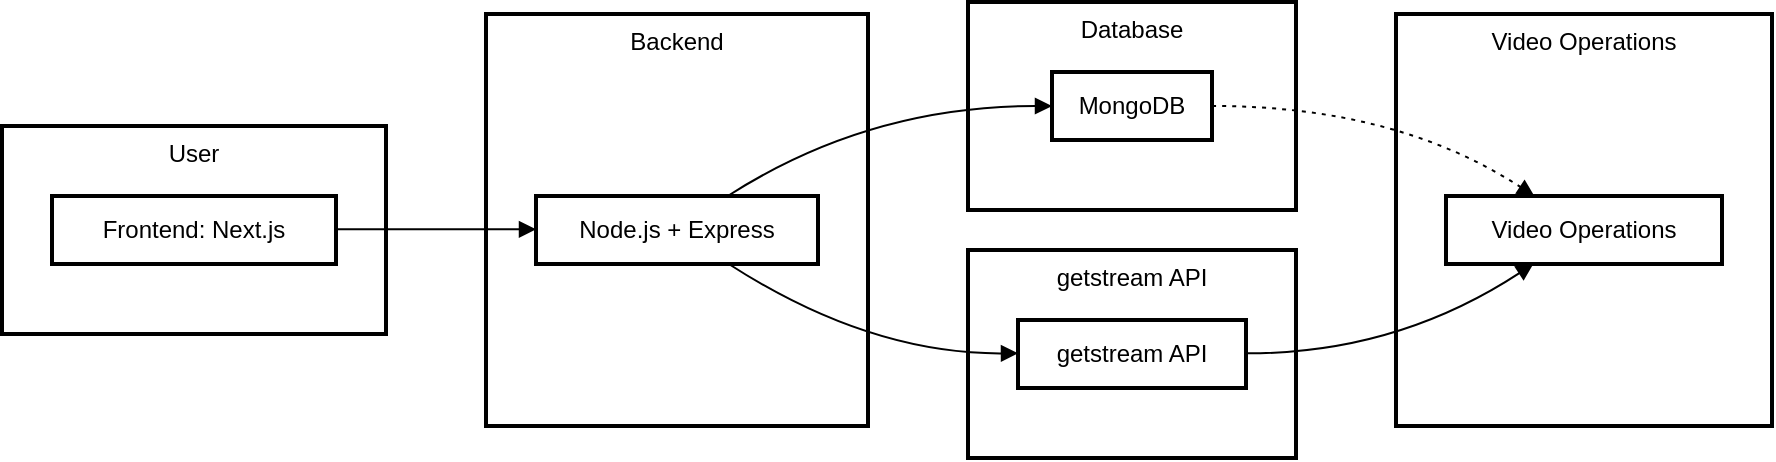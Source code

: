 <mxfile version="24.5.3" type="github">
  <diagram name="Page-1" id="92S_KzczbCEdf1gsdTc2">
    <mxGraphModel>
      <root>
        <mxCell id="0" />
        <mxCell id="1" parent="0" />
        <mxCell id="2" value="Video Operations" style="whiteSpace=wrap;strokeWidth=2;verticalAlign=top;" vertex="1" parent="1">
          <mxGeometry x="697" y="6" width="188" height="206" as="geometry" />
        </mxCell>
        <mxCell id="3" value="Video Operations" style="whiteSpace=wrap;strokeWidth=2;" vertex="1" parent="1">
          <mxGeometry x="722" y="97" width="138" height="34" as="geometry" />
        </mxCell>
        <mxCell id="4" value="getstream API" style="whiteSpace=wrap;strokeWidth=2;verticalAlign=top;" vertex="1" parent="1">
          <mxGeometry x="483" y="124" width="164" height="104" as="geometry" />
        </mxCell>
        <mxCell id="5" value="getstream API" style="whiteSpace=wrap;strokeWidth=2;" vertex="1" parent="1">
          <mxGeometry x="508" y="159" width="114" height="34" as="geometry" />
        </mxCell>
        <mxCell id="6" value="Database" style="whiteSpace=wrap;strokeWidth=2;verticalAlign=top;" vertex="1" parent="1">
          <mxGeometry x="483" width="164" height="104" as="geometry" />
        </mxCell>
        <mxCell id="7" value="MongoDB" style="whiteSpace=wrap;strokeWidth=2;" vertex="1" parent="1">
          <mxGeometry x="525" y="35" width="80" height="34" as="geometry" />
        </mxCell>
        <mxCell id="8" value="Backend" style="whiteSpace=wrap;strokeWidth=2;verticalAlign=top;" vertex="1" parent="1">
          <mxGeometry x="242" y="6" width="191" height="206" as="geometry" />
        </mxCell>
        <mxCell id="9" value="Node.js + Express" style="whiteSpace=wrap;strokeWidth=2;" vertex="1" parent="1">
          <mxGeometry x="267" y="97" width="141" height="34" as="geometry" />
        </mxCell>
        <mxCell id="10" value="User" style="whiteSpace=wrap;strokeWidth=2;verticalAlign=top;" vertex="1" parent="1">
          <mxGeometry y="62" width="192" height="104" as="geometry" />
        </mxCell>
        <mxCell id="11" value="Frontend: Next.js" style="whiteSpace=wrap;strokeWidth=2;" vertex="1" parent="1">
          <mxGeometry x="25" y="97" width="142" height="34" as="geometry" />
        </mxCell>
        <mxCell id="12" value="" style="curved=1;startArrow=none;endArrow=block;exitX=1;exitY=0.49;entryX=0;entryY=0.49;" edge="1" parent="1" source="11" target="9">
          <mxGeometry relative="1" as="geometry">
            <Array as="points" />
          </mxGeometry>
        </mxCell>
        <mxCell id="13" value="" style="curved=1;startArrow=none;endArrow=block;exitX=0.68;exitY=0;entryX=0;entryY=0.5;" edge="1" parent="1" source="9" target="7">
          <mxGeometry relative="1" as="geometry">
            <Array as="points">
              <mxPoint x="433" y="52" />
            </Array>
          </mxGeometry>
        </mxCell>
        <mxCell id="14" value="" style="curved=1;startArrow=none;endArrow=block;exitX=0.68;exitY=0.99;entryX=0;entryY=0.49;" edge="1" parent="1" source="9" target="5">
          <mxGeometry relative="1" as="geometry">
            <Array as="points">
              <mxPoint x="433" y="176" />
            </Array>
          </mxGeometry>
        </mxCell>
        <mxCell id="15" value="" style="curved=1;dashed=1;dashPattern=2 3;startArrow=none;endArrow=block;exitX=1;exitY=0.5;entryX=0.32;entryY=0;" edge="1" parent="1" source="7" target="3">
          <mxGeometry relative="1" as="geometry">
            <Array as="points">
              <mxPoint x="697" y="52" />
            </Array>
          </mxGeometry>
        </mxCell>
        <mxCell id="16" value="" style="curved=1;startArrow=none;endArrow=block;exitX=1;exitY=0.49;entryX=0.32;entryY=0.99;" edge="1" parent="1" source="5" target="3">
          <mxGeometry relative="1" as="geometry">
            <Array as="points">
              <mxPoint x="697" y="176" />
            </Array>
          </mxGeometry>
        </mxCell>
      </root>
    </mxGraphModel>
  </diagram>
</mxfile>
